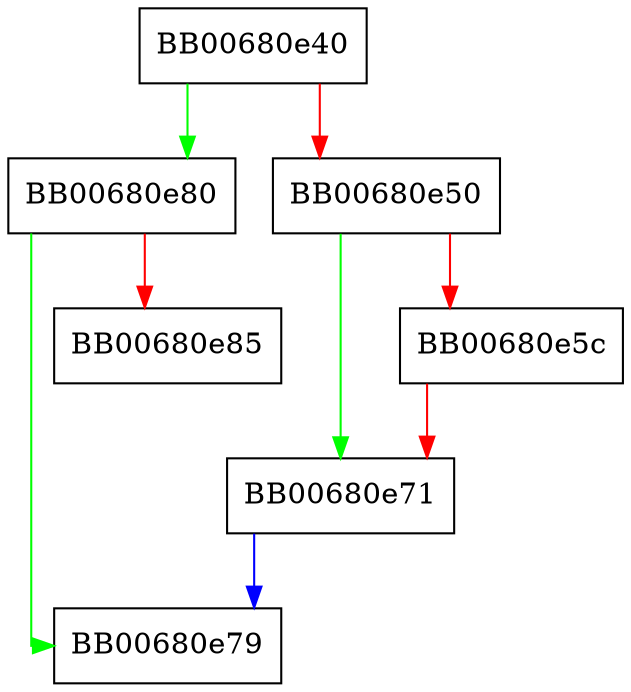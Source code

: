 digraph X509_VERIFY_PARAM_move_peername {
  node [shape="box"];
  graph [splines=ortho];
  BB00680e40 -> BB00680e80 [color="green"];
  BB00680e40 -> BB00680e50 [color="red"];
  BB00680e50 -> BB00680e71 [color="green"];
  BB00680e50 -> BB00680e5c [color="red"];
  BB00680e5c -> BB00680e71 [color="red"];
  BB00680e71 -> BB00680e79 [color="blue"];
  BB00680e80 -> BB00680e79 [color="green"];
  BB00680e80 -> BB00680e85 [color="red"];
}